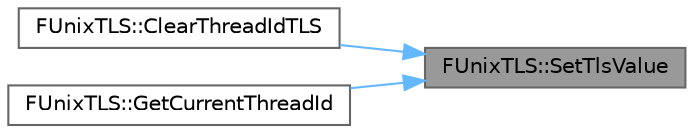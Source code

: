 digraph "FUnixTLS::SetTlsValue"
{
 // INTERACTIVE_SVG=YES
 // LATEX_PDF_SIZE
  bgcolor="transparent";
  edge [fontname=Helvetica,fontsize=10,labelfontname=Helvetica,labelfontsize=10];
  node [fontname=Helvetica,fontsize=10,shape=box,height=0.2,width=0.4];
  rankdir="RL";
  Node1 [id="Node000001",label="FUnixTLS::SetTlsValue",height=0.2,width=0.4,color="gray40", fillcolor="grey60", style="filled", fontcolor="black",tooltip="Sets a value in the specified TLS slot."];
  Node1 -> Node2 [id="edge1_Node000001_Node000002",dir="back",color="steelblue1",style="solid",tooltip=" "];
  Node2 [id="Node000002",label="FUnixTLS::ClearThreadIdTLS",height=0.2,width=0.4,color="grey40", fillcolor="white", style="filled",URL="$d6/dae/structFUnixTLS.html#a0cdbe65100c8007e9681fbc4d8cc8422",tooltip=" "];
  Node1 -> Node3 [id="edge2_Node000001_Node000003",dir="back",color="steelblue1",style="solid",tooltip=" "];
  Node3 [id="Node000003",label="FUnixTLS::GetCurrentThreadId",height=0.2,width=0.4,color="grey40", fillcolor="white", style="filled",URL="$d6/dae/structFUnixTLS.html#a45e527e7aadb962249ce0ee0caea92fc",tooltip="Returns the currently executing thread's id."];
}
